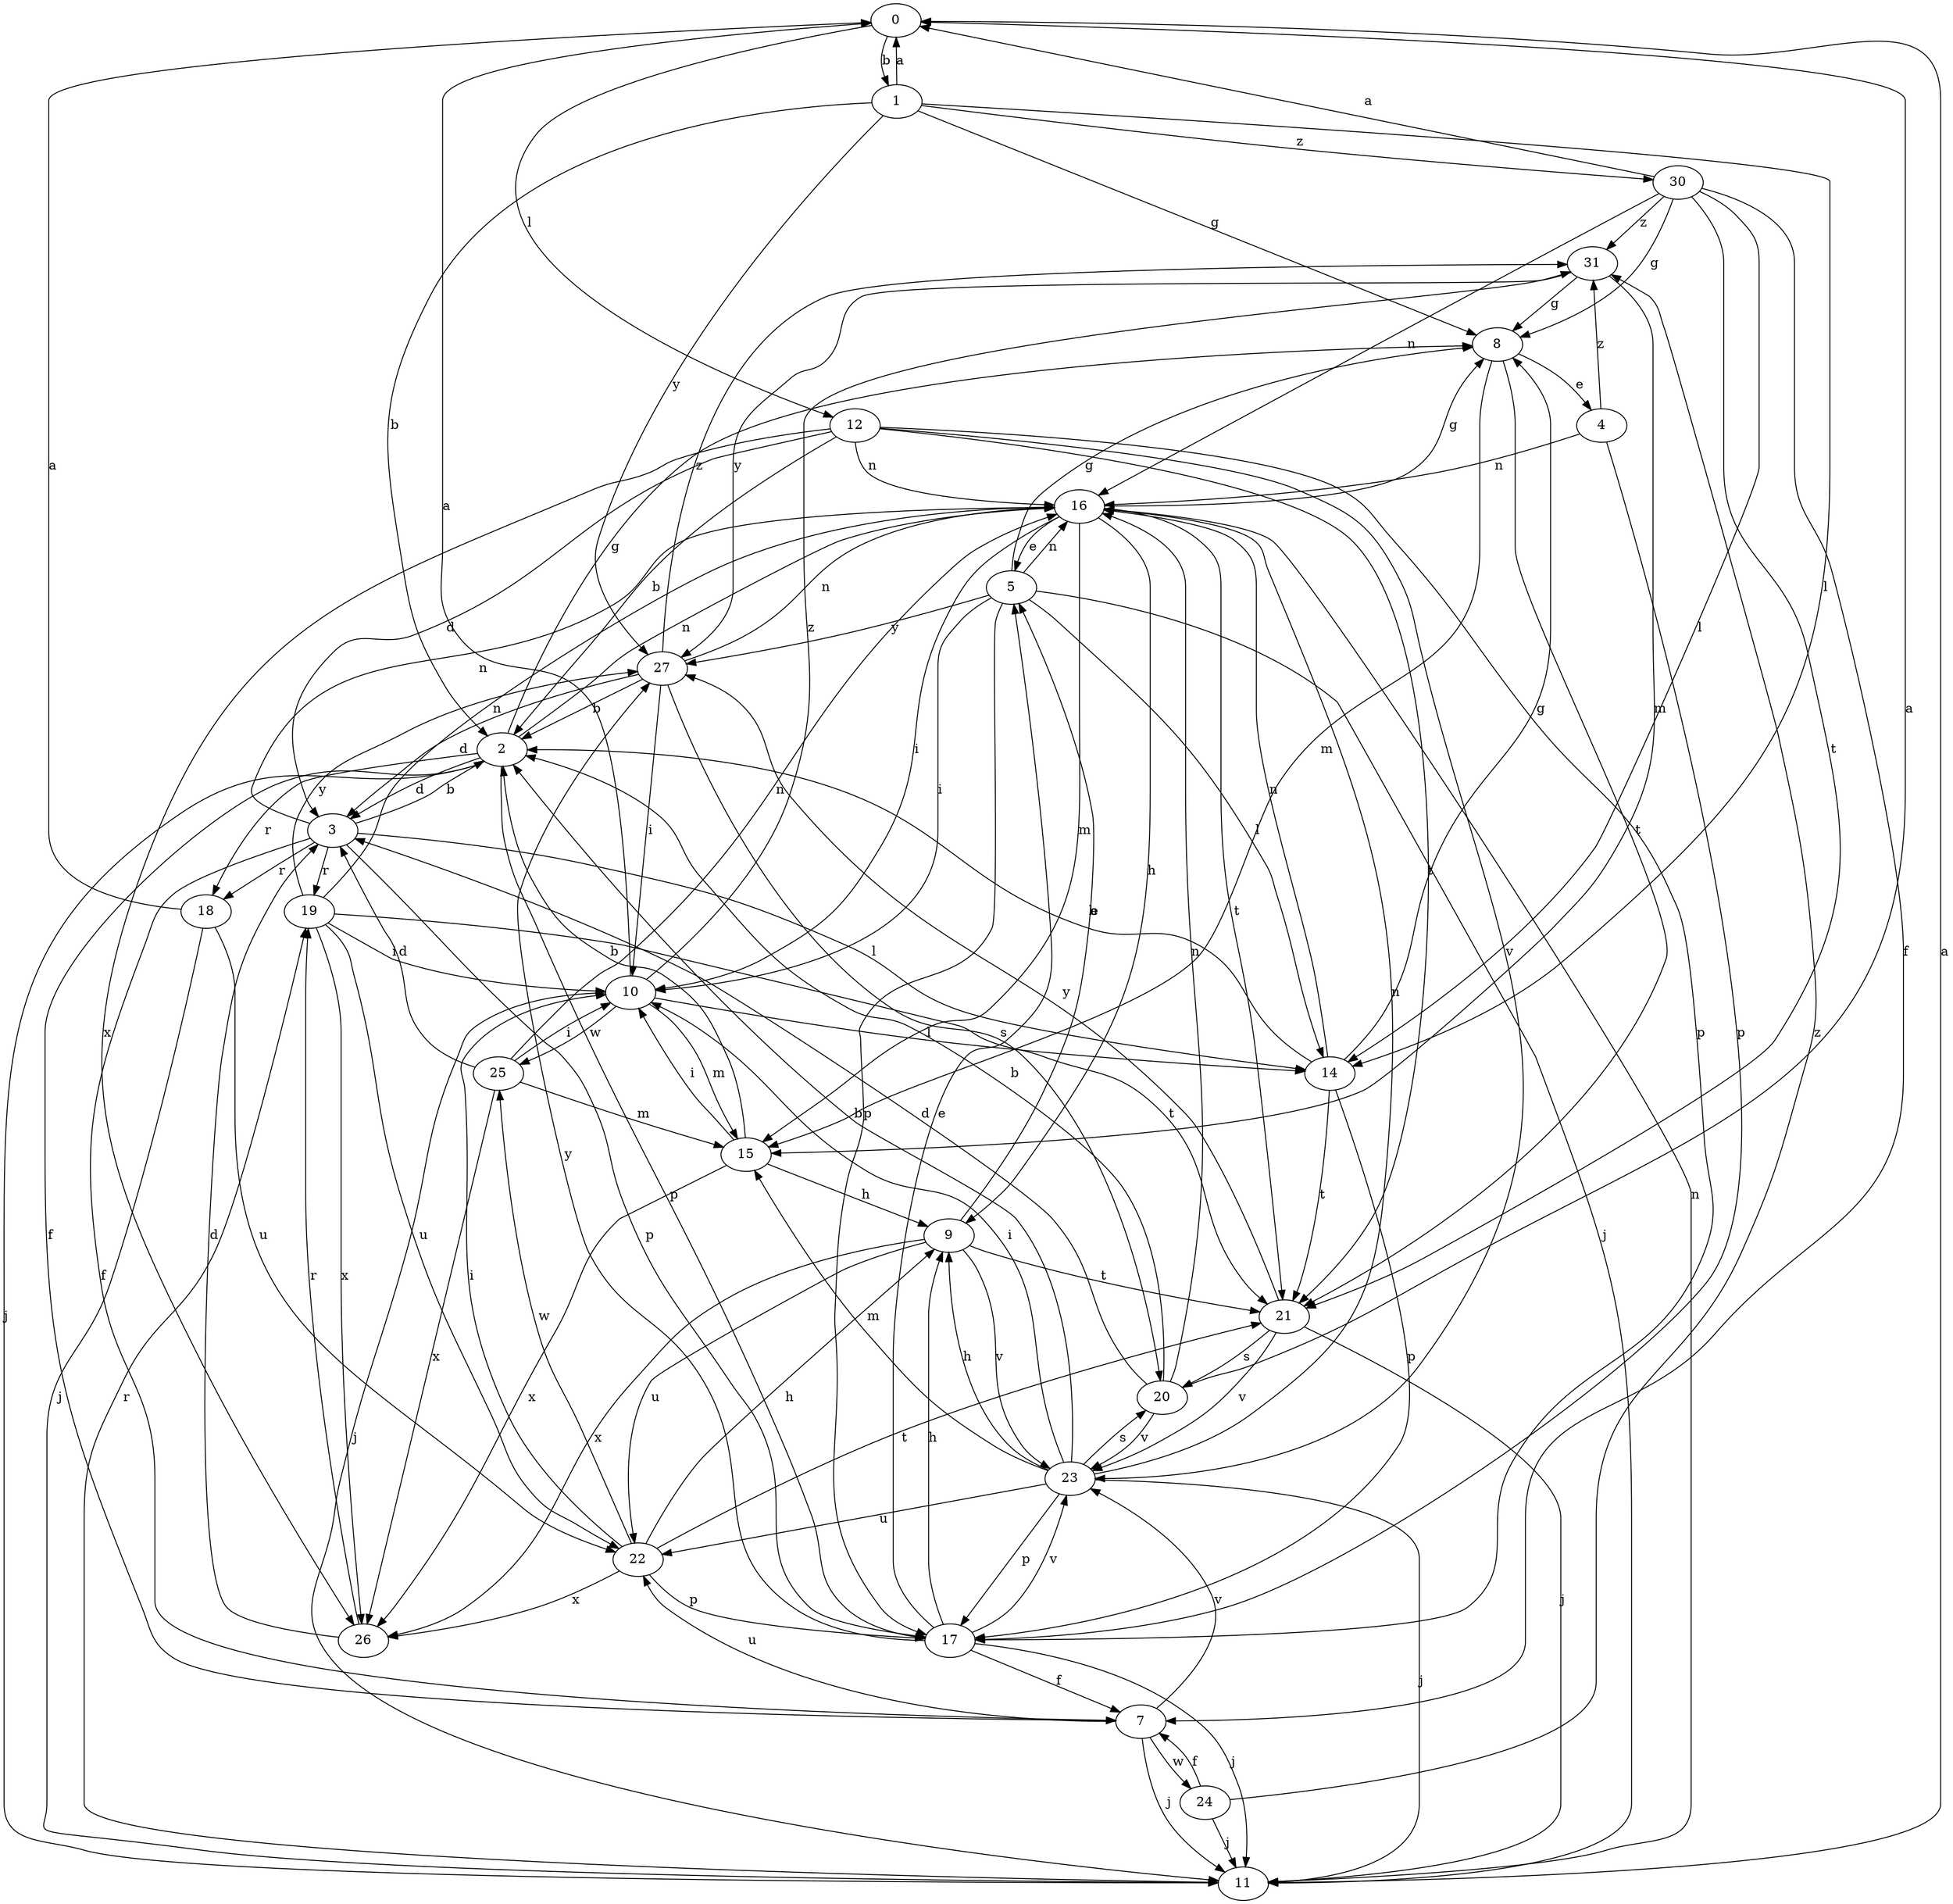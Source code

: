 strict digraph  {
0;
1;
2;
3;
4;
5;
7;
8;
9;
10;
11;
12;
14;
15;
16;
17;
18;
19;
20;
21;
22;
23;
24;
25;
26;
27;
30;
31;
0 -> 1  [label=b];
0 -> 12  [label=l];
1 -> 0  [label=a];
1 -> 2  [label=b];
1 -> 8  [label=g];
1 -> 14  [label=l];
1 -> 27  [label=y];
1 -> 30  [label=z];
2 -> 3  [label=d];
2 -> 7  [label=f];
2 -> 8  [label=g];
2 -> 11  [label=j];
2 -> 16  [label=n];
2 -> 17  [label=p];
2 -> 18  [label=r];
3 -> 2  [label=b];
3 -> 7  [label=f];
3 -> 14  [label=l];
3 -> 16  [label=n];
3 -> 17  [label=p];
3 -> 18  [label=r];
3 -> 19  [label=r];
4 -> 16  [label=n];
4 -> 17  [label=p];
4 -> 31  [label=z];
5 -> 8  [label=g];
5 -> 10  [label=i];
5 -> 11  [label=j];
5 -> 14  [label=l];
5 -> 16  [label=n];
5 -> 17  [label=p];
5 -> 27  [label=y];
7 -> 11  [label=j];
7 -> 22  [label=u];
7 -> 23  [label=v];
7 -> 24  [label=w];
8 -> 4  [label=e];
8 -> 15  [label=m];
8 -> 21  [label=t];
9 -> 5  [label=e];
9 -> 21  [label=t];
9 -> 22  [label=u];
9 -> 23  [label=v];
9 -> 26  [label=x];
10 -> 0  [label=a];
10 -> 11  [label=j];
10 -> 14  [label=l];
10 -> 15  [label=m];
10 -> 25  [label=w];
10 -> 31  [label=z];
11 -> 0  [label=a];
11 -> 16  [label=n];
11 -> 19  [label=r];
12 -> 2  [label=b];
12 -> 3  [label=d];
12 -> 16  [label=n];
12 -> 17  [label=p];
12 -> 21  [label=t];
12 -> 23  [label=v];
12 -> 26  [label=x];
14 -> 2  [label=b];
14 -> 8  [label=g];
14 -> 16  [label=n];
14 -> 17  [label=p];
14 -> 21  [label=t];
15 -> 2  [label=b];
15 -> 9  [label=h];
15 -> 10  [label=i];
15 -> 26  [label=x];
16 -> 5  [label=e];
16 -> 8  [label=g];
16 -> 9  [label=h];
16 -> 10  [label=i];
16 -> 15  [label=m];
16 -> 21  [label=t];
17 -> 5  [label=e];
17 -> 7  [label=f];
17 -> 9  [label=h];
17 -> 11  [label=j];
17 -> 23  [label=v];
17 -> 27  [label=y];
18 -> 0  [label=a];
18 -> 11  [label=j];
18 -> 22  [label=u];
19 -> 10  [label=i];
19 -> 16  [label=n];
19 -> 21  [label=t];
19 -> 22  [label=u];
19 -> 26  [label=x];
19 -> 27  [label=y];
20 -> 0  [label=a];
20 -> 2  [label=b];
20 -> 3  [label=d];
20 -> 16  [label=n];
20 -> 23  [label=v];
21 -> 11  [label=j];
21 -> 20  [label=s];
21 -> 23  [label=v];
21 -> 27  [label=y];
22 -> 9  [label=h];
22 -> 10  [label=i];
22 -> 17  [label=p];
22 -> 21  [label=t];
22 -> 25  [label=w];
22 -> 26  [label=x];
23 -> 2  [label=b];
23 -> 9  [label=h];
23 -> 10  [label=i];
23 -> 11  [label=j];
23 -> 15  [label=m];
23 -> 16  [label=n];
23 -> 17  [label=p];
23 -> 20  [label=s];
23 -> 22  [label=u];
24 -> 7  [label=f];
24 -> 11  [label=j];
24 -> 31  [label=z];
25 -> 3  [label=d];
25 -> 10  [label=i];
25 -> 15  [label=m];
25 -> 16  [label=n];
25 -> 26  [label=x];
26 -> 3  [label=d];
26 -> 19  [label=r];
27 -> 2  [label=b];
27 -> 3  [label=d];
27 -> 10  [label=i];
27 -> 16  [label=n];
27 -> 20  [label=s];
27 -> 31  [label=z];
30 -> 0  [label=a];
30 -> 7  [label=f];
30 -> 8  [label=g];
30 -> 14  [label=l];
30 -> 16  [label=n];
30 -> 21  [label=t];
30 -> 31  [label=z];
31 -> 8  [label=g];
31 -> 15  [label=m];
31 -> 27  [label=y];
}
